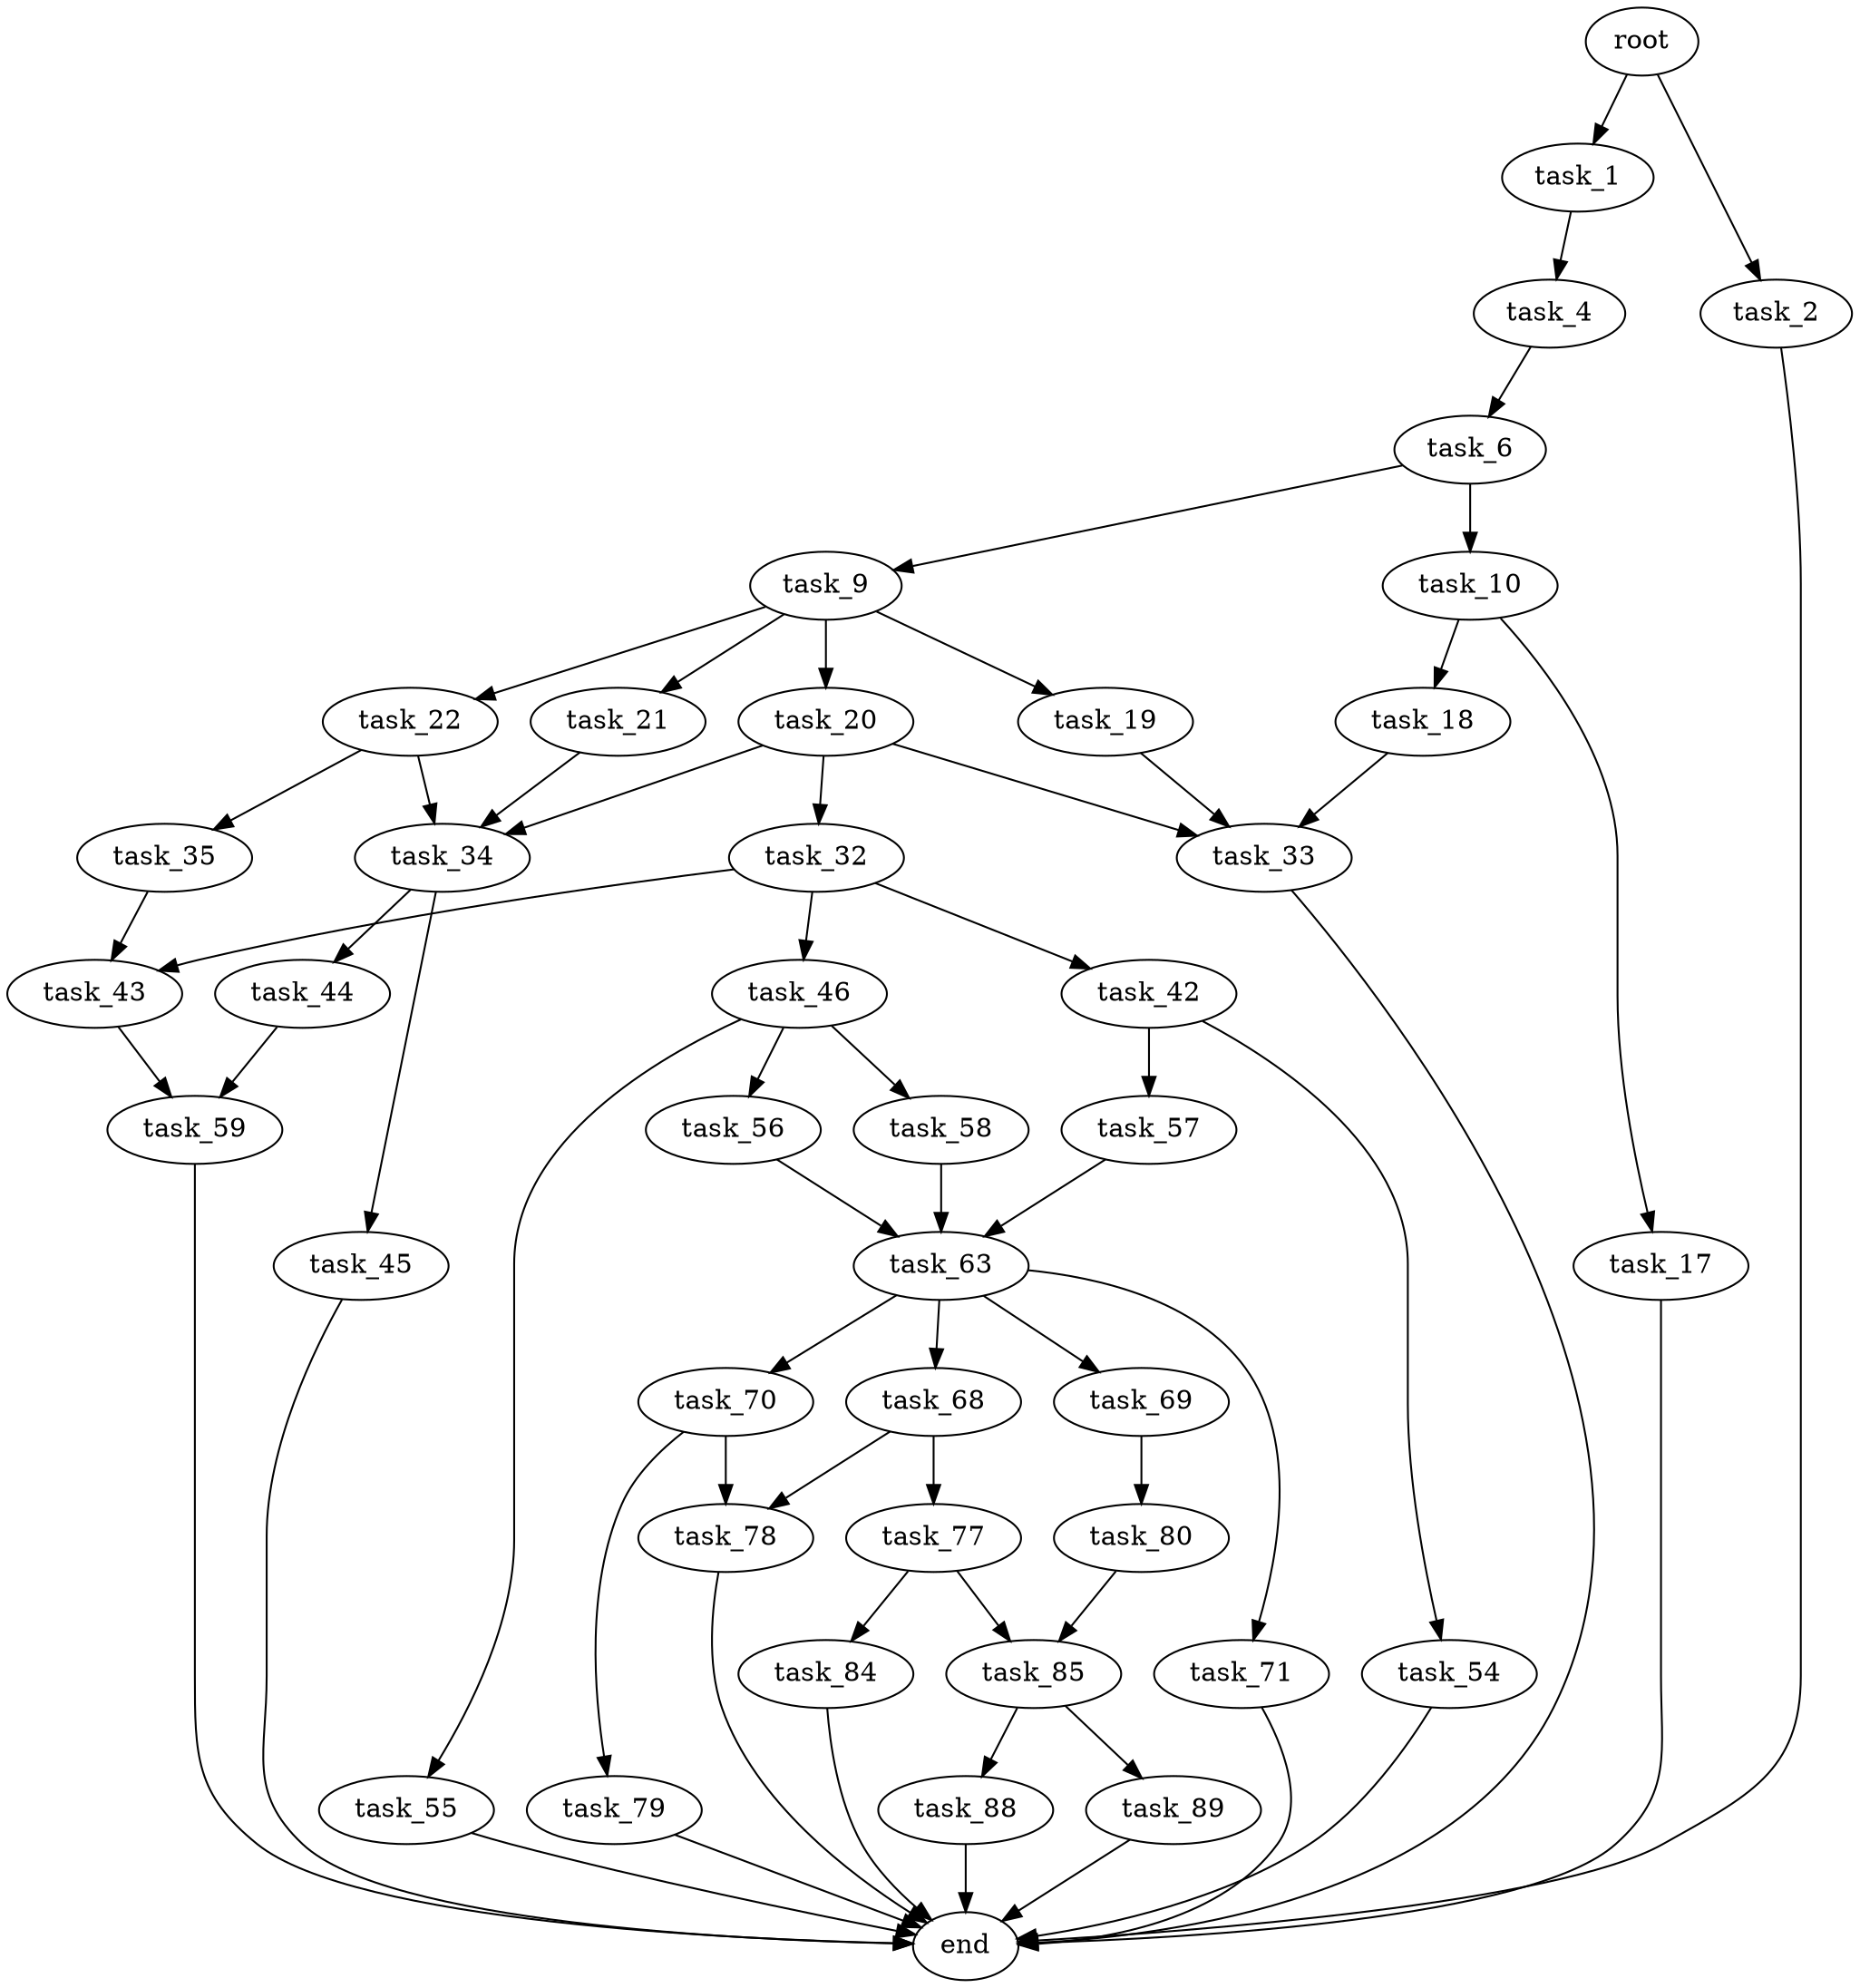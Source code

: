 digraph G {
  root [size="0.000000"];
  task_1 [size="25500224073.000000"];
  task_2 [size="50384445549.000000"];
  task_4 [size="231928233984.000000"];
  task_6 [size="130399477067.000000"];
  task_9 [size="231928233984.000000"];
  task_10 [size="757750565111.000000"];
  task_17 [size="228848947698.000000"];
  task_18 [size="283717635292.000000"];
  task_19 [size="6679144523.000000"];
  task_20 [size="13598418702.000000"];
  task_21 [size="417154046511.000000"];
  task_22 [size="26693130518.000000"];
  task_32 [size="231928233984.000000"];
  task_33 [size="244866900706.000000"];
  task_34 [size="40620905748.000000"];
  task_35 [size="29801626442.000000"];
  task_42 [size="327433490731.000000"];
  task_43 [size="70926753443.000000"];
  task_44 [size="1073741824000.000000"];
  task_45 [size="8589934592.000000"];
  task_46 [size="782757789696.000000"];
  task_54 [size="527719658460.000000"];
  task_55 [size="782757789696.000000"];
  task_56 [size="120182090442.000000"];
  task_57 [size="231928233984.000000"];
  task_58 [size="314134030906.000000"];
  task_59 [size="2331138615.000000"];
  task_63 [size="368293445632.000000"];
  task_68 [size="729108516012.000000"];
  task_69 [size="1293824744.000000"];
  task_70 [size="1138024045053.000000"];
  task_71 [size="136215462250.000000"];
  task_77 [size="156803889403.000000"];
  task_78 [size="100855858314.000000"];
  task_79 [size="39713271397.000000"];
  task_80 [size="193628168721.000000"];
  task_84 [size="297612293447.000000"];
  task_85 [size="368293445632.000000"];
  task_88 [size="270886006063.000000"];
  task_89 [size="368293445632.000000"];
  end [size="0.000000"];

  root -> task_1 [size="1.000000"];
  root -> task_2 [size="1.000000"];
  task_1 -> task_4 [size="536870912.000000"];
  task_2 -> end [size="1.000000"];
  task_4 -> task_6 [size="301989888.000000"];
  task_6 -> task_9 [size="209715200.000000"];
  task_6 -> task_10 [size="209715200.000000"];
  task_9 -> task_19 [size="301989888.000000"];
  task_9 -> task_20 [size="301989888.000000"];
  task_9 -> task_21 [size="301989888.000000"];
  task_9 -> task_22 [size="301989888.000000"];
  task_10 -> task_17 [size="679477248.000000"];
  task_10 -> task_18 [size="679477248.000000"];
  task_17 -> end [size="1.000000"];
  task_18 -> task_33 [size="411041792.000000"];
  task_19 -> task_33 [size="209715200.000000"];
  task_20 -> task_32 [size="411041792.000000"];
  task_20 -> task_33 [size="411041792.000000"];
  task_20 -> task_34 [size="411041792.000000"];
  task_21 -> task_34 [size="411041792.000000"];
  task_22 -> task_34 [size="838860800.000000"];
  task_22 -> task_35 [size="838860800.000000"];
  task_32 -> task_42 [size="301989888.000000"];
  task_32 -> task_43 [size="301989888.000000"];
  task_32 -> task_46 [size="301989888.000000"];
  task_33 -> end [size="1.000000"];
  task_34 -> task_44 [size="33554432.000000"];
  task_34 -> task_45 [size="33554432.000000"];
  task_35 -> task_43 [size="838860800.000000"];
  task_42 -> task_54 [size="301989888.000000"];
  task_42 -> task_57 [size="301989888.000000"];
  task_43 -> task_59 [size="75497472.000000"];
  task_44 -> task_59 [size="838860800.000000"];
  task_45 -> end [size="1.000000"];
  task_46 -> task_55 [size="679477248.000000"];
  task_46 -> task_56 [size="679477248.000000"];
  task_46 -> task_58 [size="679477248.000000"];
  task_54 -> end [size="1.000000"];
  task_55 -> end [size="1.000000"];
  task_56 -> task_63 [size="134217728.000000"];
  task_57 -> task_63 [size="301989888.000000"];
  task_58 -> task_63 [size="209715200.000000"];
  task_59 -> end [size="1.000000"];
  task_63 -> task_68 [size="411041792.000000"];
  task_63 -> task_69 [size="411041792.000000"];
  task_63 -> task_70 [size="411041792.000000"];
  task_63 -> task_71 [size="411041792.000000"];
  task_68 -> task_77 [size="838860800.000000"];
  task_68 -> task_78 [size="838860800.000000"];
  task_69 -> task_80 [size="33554432.000000"];
  task_70 -> task_78 [size="679477248.000000"];
  task_70 -> task_79 [size="679477248.000000"];
  task_71 -> end [size="1.000000"];
  task_77 -> task_84 [size="679477248.000000"];
  task_77 -> task_85 [size="679477248.000000"];
  task_78 -> end [size="1.000000"];
  task_79 -> end [size="1.000000"];
  task_80 -> task_85 [size="209715200.000000"];
  task_84 -> end [size="1.000000"];
  task_85 -> task_88 [size="411041792.000000"];
  task_85 -> task_89 [size="411041792.000000"];
  task_88 -> end [size="1.000000"];
  task_89 -> end [size="1.000000"];
}
